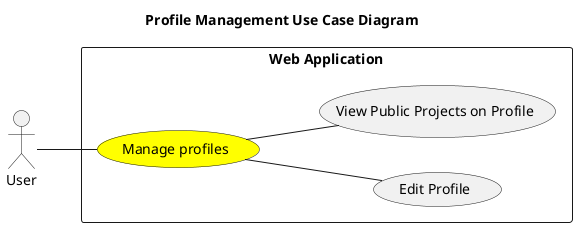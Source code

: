 @startuml
title Profile Management Use Case Diagram

left to right direction

actor User

rectangle "Web Application" {
    usecase "Manage profiles" as ManageProfile#Yellow
    usecase "Edit Profile" as EditProfile
    usecase "View Public Projects on Profile" as ViewProjects
}

User -- ManageProfile
ManageProfile -- EditProfile
ManageProfile -- ViewProjects

@enduml